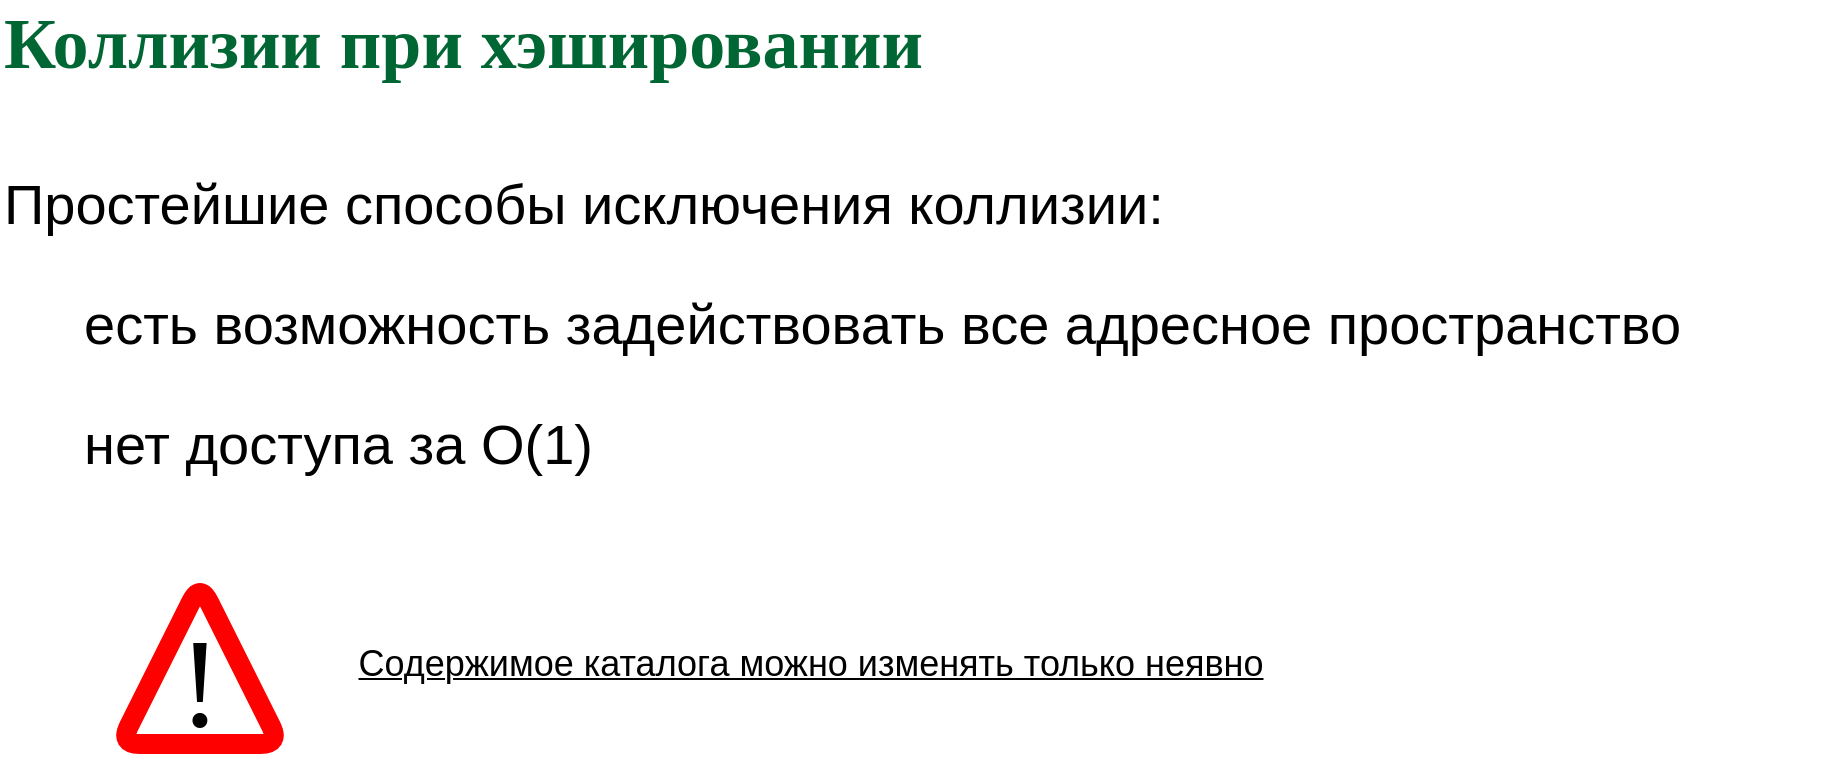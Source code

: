 <mxfile version="13.9.9" type="github">
  <diagram id="CHvspS9XKxJ3Fz_utAXS" name="Page-1">
    <mxGraphModel dx="1414" dy="744" grid="1" gridSize="10" guides="1" tooltips="1" connect="1" arrows="1" fold="1" page="1" pageScale="1" pageWidth="1169" pageHeight="827" math="0" shadow="0">
      <root>
        <mxCell id="0" />
        <mxCell id="1" parent="0" />
        <mxCell id="7nNzni78waX5YQ49JX8P-1" value="&lt;font color=&quot;#006633&quot; face=&quot;garamond&quot;&gt;&lt;span style=&quot;font-size: 36px&quot;&gt;&lt;b&gt;Коллизии при хэшировании&lt;/b&gt;&lt;/span&gt;&lt;/font&gt;" style="text;html=1;align=left;verticalAlign=middle;whiteSpace=wrap;rounded=0;" vertex="1" parent="1">
          <mxGeometry x="40" y="40" width="920" height="20" as="geometry" />
        </mxCell>
        <mxCell id="7nNzni78waX5YQ49JX8P-2" value="&lt;span style=&quot;font-size: 28px&quot;&gt;Простейшие способы исключения коллизии:&lt;/span&gt;" style="text;html=1;align=left;verticalAlign=middle;resizable=0;points=[];autosize=1;" vertex="1" parent="1">
          <mxGeometry x="40" y="120" width="600" height="20" as="geometry" />
        </mxCell>
        <mxCell id="7nNzni78waX5YQ49JX8P-3" value="&lt;span style=&quot;font-size: 28px&quot;&gt;нет доступа за О(1)&amp;nbsp;&lt;/span&gt;" style="text;html=1;align=left;verticalAlign=middle;resizable=0;points=[];autosize=1;" vertex="1" parent="1">
          <mxGeometry x="80" y="240" width="280" height="20" as="geometry" />
        </mxCell>
        <mxCell id="7nNzni78waX5YQ49JX8P-4" value="&lt;span style=&quot;font-size: 18px&quot;&gt;Содержимое каталога можно изменять только неявно&lt;/span&gt;" style="text;html=1;align=center;verticalAlign=middle;resizable=0;points=[];autosize=1;fontStyle=4" vertex="1" parent="1">
          <mxGeometry x="210" y="350" width="470" height="20" as="geometry" />
        </mxCell>
        <mxCell id="7nNzni78waX5YQ49JX8P-5" value="" style="group" vertex="1" connectable="0" parent="1">
          <mxGeometry x="100" y="320" width="80" height="80" as="geometry" />
        </mxCell>
        <mxCell id="7nNzni78waX5YQ49JX8P-6" value="" style="endArrow=none;html=1;strokeWidth=10;strokeColor=#FF0000;jumpStyle=arc;" edge="1" parent="7nNzni78waX5YQ49JX8P-5">
          <mxGeometry width="50" height="50" relative="1" as="geometry">
            <mxPoint x="40" y="80" as="sourcePoint" />
            <mxPoint x="40" y="80" as="targetPoint" />
            <Array as="points">
              <mxPoint y="80" />
              <mxPoint x="40" />
              <mxPoint x="80" y="80" />
            </Array>
          </mxGeometry>
        </mxCell>
        <mxCell id="7nNzni78waX5YQ49JX8P-7" value="&lt;font style=&quot;font-size: 63px&quot;&gt;!&lt;/font&gt;" style="text;html=1;strokeColor=none;fillColor=none;align=center;verticalAlign=middle;whiteSpace=wrap;rounded=0;fontFamily=Times New Roman;" vertex="1" parent="7nNzni78waX5YQ49JX8P-5">
          <mxGeometry x="20" y="40" width="40" height="20" as="geometry" />
        </mxCell>
        <mxCell id="7nNzni78waX5YQ49JX8P-8" value="&lt;span style=&quot;font-size: 28px&quot;&gt;есть возможность задействовать все адресное пространство&amp;nbsp;&lt;/span&gt;" style="text;html=1;align=left;verticalAlign=middle;resizable=0;points=[];autosize=1;" vertex="1" parent="1">
          <mxGeometry x="80" y="180" width="820" height="20" as="geometry" />
        </mxCell>
      </root>
    </mxGraphModel>
  </diagram>
</mxfile>
